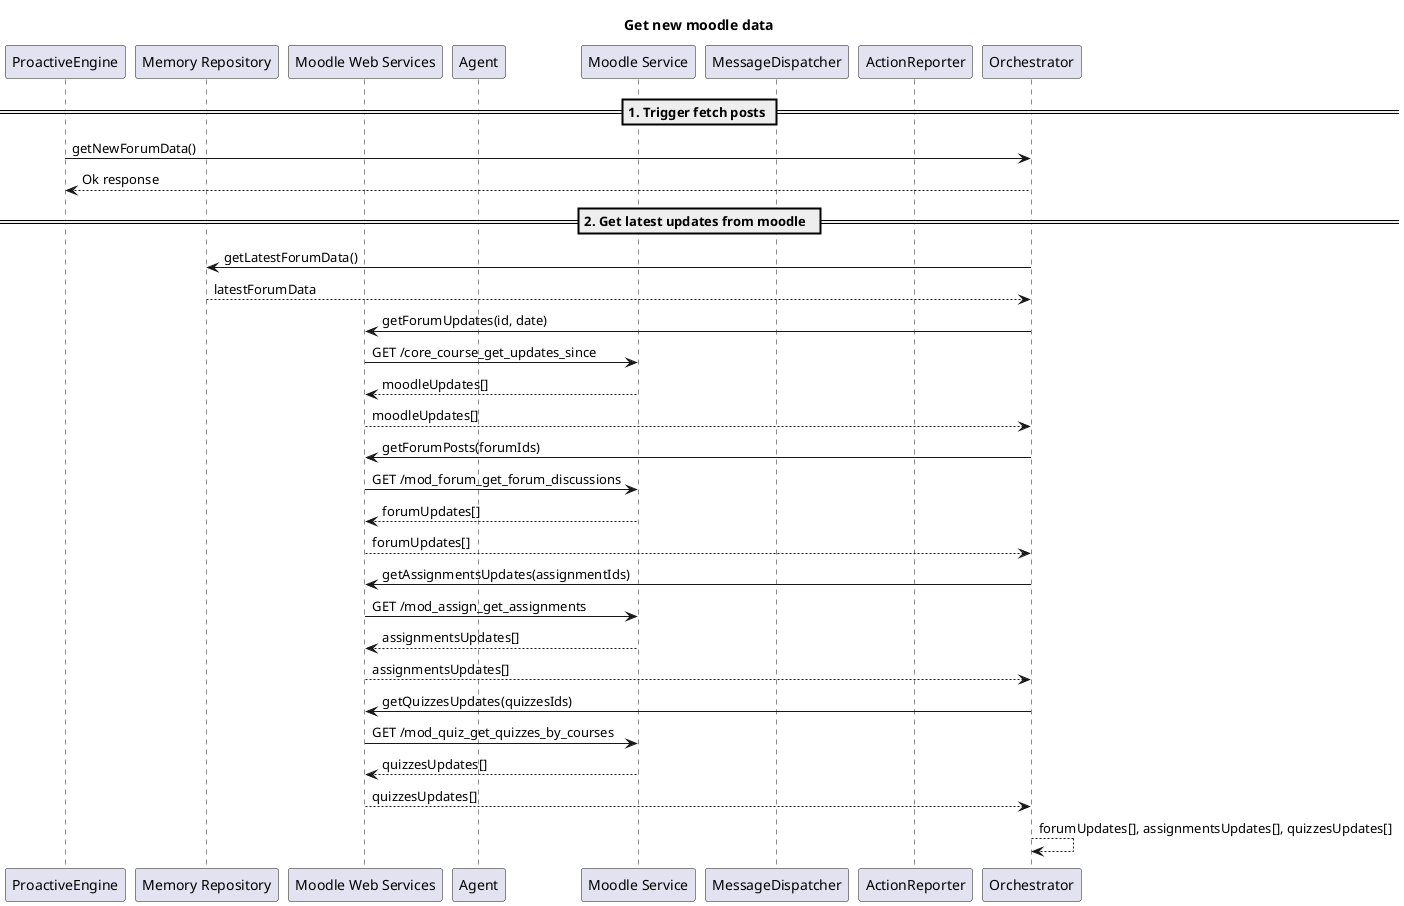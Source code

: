 @startuml
title Get new moodle data

participant ProactiveEngine
participant "Memory Repository" as MemoryRepository
participant "Moodle Web Services" as MoodleAPIService
participant "Agent" as MainAgent
participant "Moodle Service" as MoodleAPI
participant MessageDispatcher
participant ActionReporter

== 1. Trigger fetch posts ==
ProactiveEngine -> Orchestrator : getNewForumData()
Orchestrator --> ProactiveEngine : Ok response

== 2. Get latest updates from moodle  ==
Orchestrator -> MemoryRepository : getLatestForumData()
MemoryRepository --> Orchestrator : latestForumData
Orchestrator -> MoodleAPIService : getForumUpdates(id, date)
MoodleAPIService -> MoodleAPI : GET /core_course_get_updates_since
MoodleAPI --> MoodleAPIService : moodleUpdates[]
MoodleAPIService --> Orchestrator : moodleUpdates[]

Orchestrator -> MoodleAPIService : getForumPosts(forumIds)
MoodleAPIService -> MoodleAPI : GET /mod_forum_get_forum_discussions
MoodleAPI --> MoodleAPIService : forumUpdates[]
MoodleAPIService --> Orchestrator : forumUpdates[]
Orchestrator -> MoodleAPIService : getAssignmentsUpdates(assignmentIds)
MoodleAPIService -> MoodleAPI : GET /mod_assign_get_assignments
MoodleAPI --> MoodleAPIService : assignmentsUpdates[]
MoodleAPIService --> Orchestrator : assignmentsUpdates[]
Orchestrator -> MoodleAPIService : getQuizzesUpdates(quizzesIds)
MoodleAPIService -> MoodleAPI : GET /mod_quiz_get_quizzes_by_courses
MoodleAPI --> MoodleAPIService : quizzesUpdates[]
MoodleAPIService --> Orchestrator : quizzesUpdates[]
Orchestrator --> Orchestrator: forumUpdates[], assignmentsUpdates[], quizzesUpdates[]
